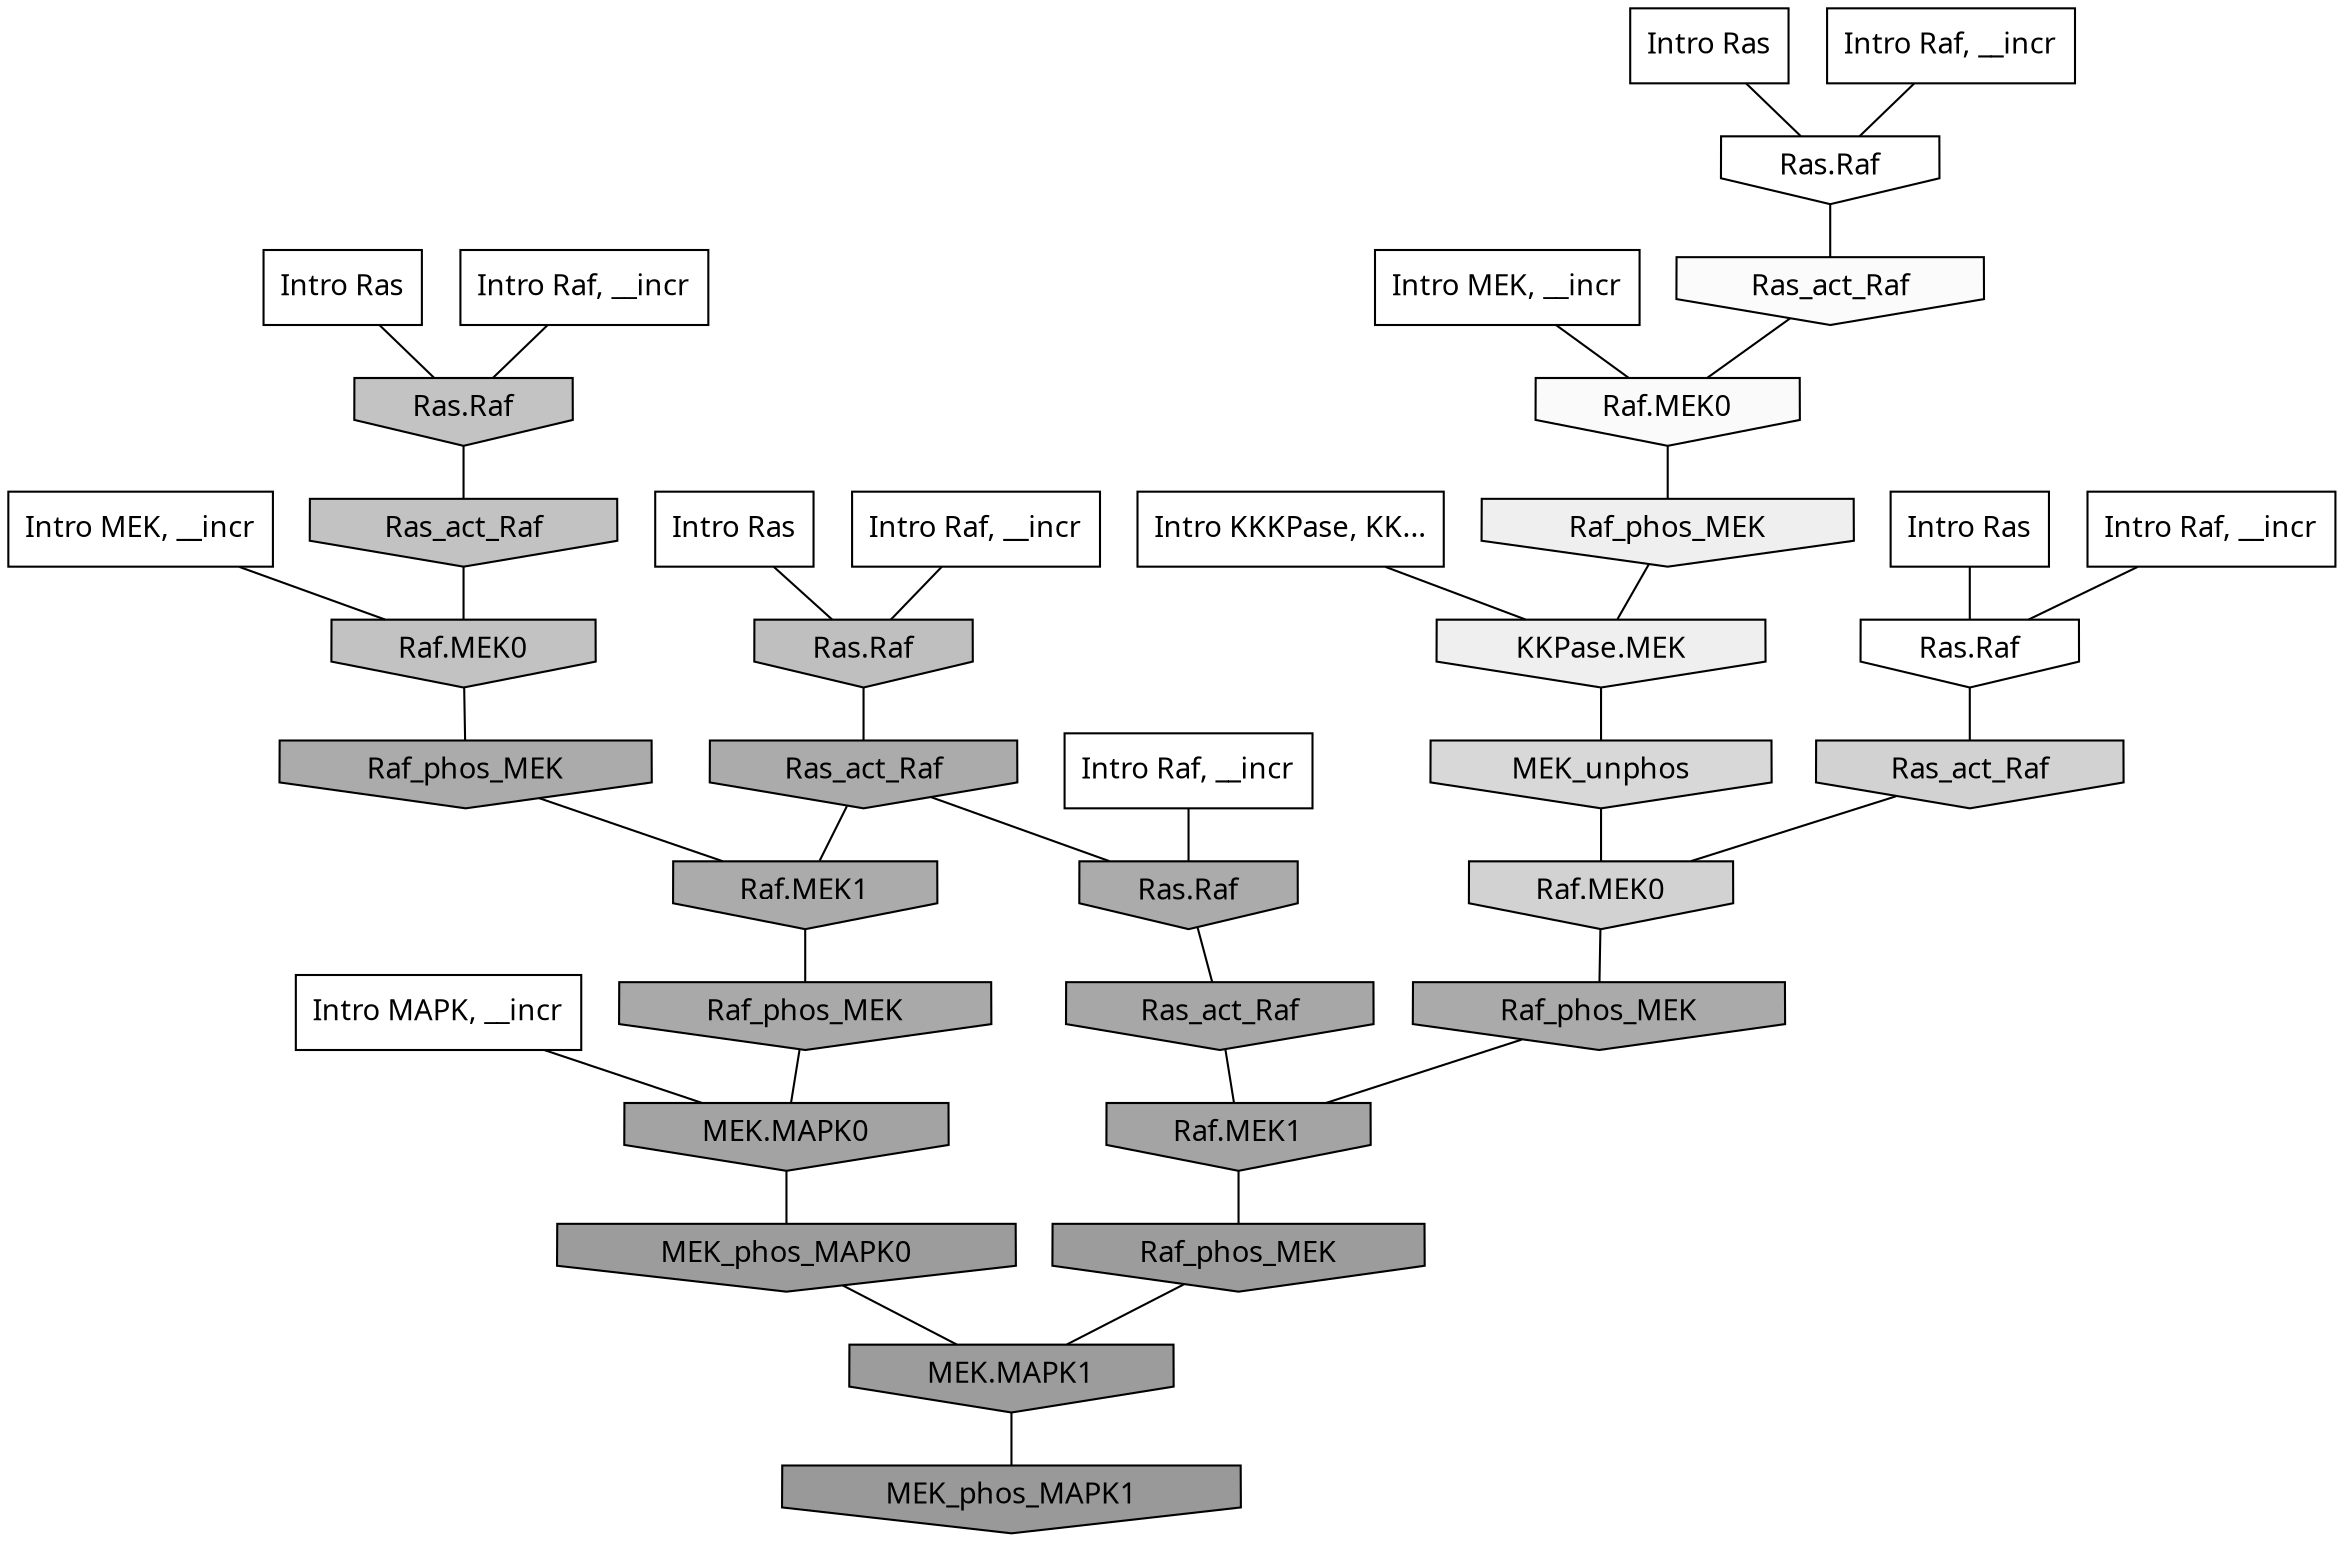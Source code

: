 digraph G{
  rankdir="TB";
  ranksep=0.30;
  node [fontname="CMU Serif"];
  edge [fontname="CMU Serif"];
  
  15 [label="Intro Ras", shape=rectangle, style=filled, fillcolor="0.000 0.000 1.000"]
  
  33 [label="Intro Ras", shape=rectangle, style=filled, fillcolor="0.000 0.000 1.000"]
  
  85 [label="Intro Ras", shape=rectangle, style=filled, fillcolor="0.000 0.000 1.000"]
  
  88 [label="Intro Ras", shape=rectangle, style=filled, fillcolor="0.000 0.000 1.000"]
  
  423 [label="Intro Raf, __incr", shape=rectangle, style=filled, fillcolor="0.000 0.000 1.000"]
  
  574 [label="Intro Raf, __incr", shape=rectangle, style=filled, fillcolor="0.000 0.000 1.000"]
  
  643 [label="Intro Raf, __incr", shape=rectangle, style=filled, fillcolor="0.000 0.000 1.000"]
  
  653 [label="Intro Raf, __incr", shape=rectangle, style=filled, fillcolor="0.000 0.000 1.000"]
  
  855 [label="Intro Raf, __incr", shape=rectangle, style=filled, fillcolor="0.000 0.000 1.000"]
  
  1806 [label="Intro MEK, __incr", shape=rectangle, style=filled, fillcolor="0.000 0.000 1.000"]
  
  2044 [label="Intro MEK, __incr", shape=rectangle, style=filled, fillcolor="0.000 0.000 1.000"]
  
  2701 [label="Intro MAPK, __incr", shape=rectangle, style=filled, fillcolor="0.000 0.000 1.000"]
  
  3191 [label="Intro KKKPase, KK...", shape=rectangle, style=filled, fillcolor="0.000 0.000 1.000"]
  
  3233 [label="Ras.Raf", shape=invhouse, style=filled, fillcolor="0.000 0.000 1.000"]
  
  3278 [label="Ras.Raf", shape=invhouse, style=filled, fillcolor="0.000 0.000 1.000"]
  
  3424 [label="Ras_act_Raf", shape=invhouse, style=filled, fillcolor="0.000 0.000 0.981"]
  
  3427 [label="Raf.MEK0", shape=invhouse, style=filled, fillcolor="0.000 0.000 0.980"]
  
  3882 [label="Raf_phos_MEK", shape=invhouse, style=filled, fillcolor="0.000 0.000 0.935"]
  
  3902 [label="KKPase.MEK", shape=invhouse, style=filled, fillcolor="0.000 0.000 0.935"]
  
  5415 [label="MEK_unphos", shape=invhouse, style=filled, fillcolor="0.000 0.000 0.845"]
  
  5820 [label="Ras_act_Raf", shape=invhouse, style=filled, fillcolor="0.000 0.000 0.822"]
  
  5822 [label="Raf.MEK0", shape=invhouse, style=filled, fillcolor="0.000 0.000 0.822"]
  
  7364 [label="Ras.Raf", shape=invhouse, style=filled, fillcolor="0.000 0.000 0.762"]
  
  7514 [label="Ras_act_Raf", shape=invhouse, style=filled, fillcolor="0.000 0.000 0.758"]
  
  7517 [label="Raf.MEK0", shape=invhouse, style=filled, fillcolor="0.000 0.000 0.758"]
  
  7771 [label="Ras.Raf", shape=invhouse, style=filled, fillcolor="0.000 0.000 0.750"]
  
  11061 [label="Raf_phos_MEK", shape=invhouse, style=filled, fillcolor="0.000 0.000 0.671"]
  
  11183 [label="Ras_act_Raf", shape=invhouse, style=filled, fillcolor="0.000 0.000 0.670"]
  
  11185 [label="Ras.Raf", shape=invhouse, style=filled, fillcolor="0.000 0.000 0.669"]
  
  11188 [label="Raf.MEK1", shape=invhouse, style=filled, fillcolor="0.000 0.000 0.669"]
  
  11425 [label="Raf_phos_MEK", shape=invhouse, style=filled, fillcolor="0.000 0.000 0.665"]
  
  11563 [label="Raf_phos_MEK", shape=invhouse, style=filled, fillcolor="0.000 0.000 0.663"]
  
  12049 [label="Ras_act_Raf", shape=invhouse, style=filled, fillcolor="0.000 0.000 0.654"]
  
  12833 [label="Raf.MEK1", shape=invhouse, style=filled, fillcolor="0.000 0.000 0.642"]
  
  13145 [label="MEK.MAPK0", shape=invhouse, style=filled, fillcolor="0.000 0.000 0.637"]
  
  15055 [label="MEK_phos_MAPK0", shape=invhouse, style=filled, fillcolor="0.000 0.000 0.612"]
  
  15089 [label="Raf_phos_MEK", shape=invhouse, style=filled, fillcolor="0.000 0.000 0.611"]
  
  15154 [label="MEK.MAPK1", shape=invhouse, style=filled, fillcolor="0.000 0.000 0.610"]
  
  15721 [label="MEK_phos_MAPK1", shape=invhouse, style=filled, fillcolor="0.000 0.000 0.600"]
  
  
  15154 -> 15721 [dir=none, color="0.000 0.000 0.000"] 
  15089 -> 15154 [dir=none, color="0.000 0.000 0.000"] 
  15055 -> 15154 [dir=none, color="0.000 0.000 0.000"] 
  13145 -> 15055 [dir=none, color="0.000 0.000 0.000"] 
  12833 -> 15089 [dir=none, color="0.000 0.000 0.000"] 
  12049 -> 12833 [dir=none, color="0.000 0.000 0.000"] 
  11563 -> 13145 [dir=none, color="0.000 0.000 0.000"] 
  11425 -> 12833 [dir=none, color="0.000 0.000 0.000"] 
  11188 -> 11563 [dir=none, color="0.000 0.000 0.000"] 
  11185 -> 12049 [dir=none, color="0.000 0.000 0.000"] 
  11183 -> 11185 [dir=none, color="0.000 0.000 0.000"] 
  11183 -> 11188 [dir=none, color="0.000 0.000 0.000"] 
  11061 -> 11188 [dir=none, color="0.000 0.000 0.000"] 
  7771 -> 11183 [dir=none, color="0.000 0.000 0.000"] 
  7517 -> 11061 [dir=none, color="0.000 0.000 0.000"] 
  7514 -> 7517 [dir=none, color="0.000 0.000 0.000"] 
  7364 -> 7514 [dir=none, color="0.000 0.000 0.000"] 
  5822 -> 11425 [dir=none, color="0.000 0.000 0.000"] 
  5820 -> 5822 [dir=none, color="0.000 0.000 0.000"] 
  5415 -> 5822 [dir=none, color="0.000 0.000 0.000"] 
  3902 -> 5415 [dir=none, color="0.000 0.000 0.000"] 
  3882 -> 3902 [dir=none, color="0.000 0.000 0.000"] 
  3427 -> 3882 [dir=none, color="0.000 0.000 0.000"] 
  3424 -> 3427 [dir=none, color="0.000 0.000 0.000"] 
  3278 -> 3424 [dir=none, color="0.000 0.000 0.000"] 
  3233 -> 5820 [dir=none, color="0.000 0.000 0.000"] 
  3191 -> 3902 [dir=none, color="0.000 0.000 0.000"] 
  2701 -> 13145 [dir=none, color="0.000 0.000 0.000"] 
  2044 -> 7517 [dir=none, color="0.000 0.000 0.000"] 
  1806 -> 3427 [dir=none, color="0.000 0.000 0.000"] 
  855 -> 3278 [dir=none, color="0.000 0.000 0.000"] 
  653 -> 3233 [dir=none, color="0.000 0.000 0.000"] 
  643 -> 11185 [dir=none, color="0.000 0.000 0.000"] 
  574 -> 7771 [dir=none, color="0.000 0.000 0.000"] 
  423 -> 7364 [dir=none, color="0.000 0.000 0.000"] 
  88 -> 3233 [dir=none, color="0.000 0.000 0.000"] 
  85 -> 7771 [dir=none, color="0.000 0.000 0.000"] 
  33 -> 3278 [dir=none, color="0.000 0.000 0.000"] 
  15 -> 7364 [dir=none, color="0.000 0.000 0.000"] 
  
  }
